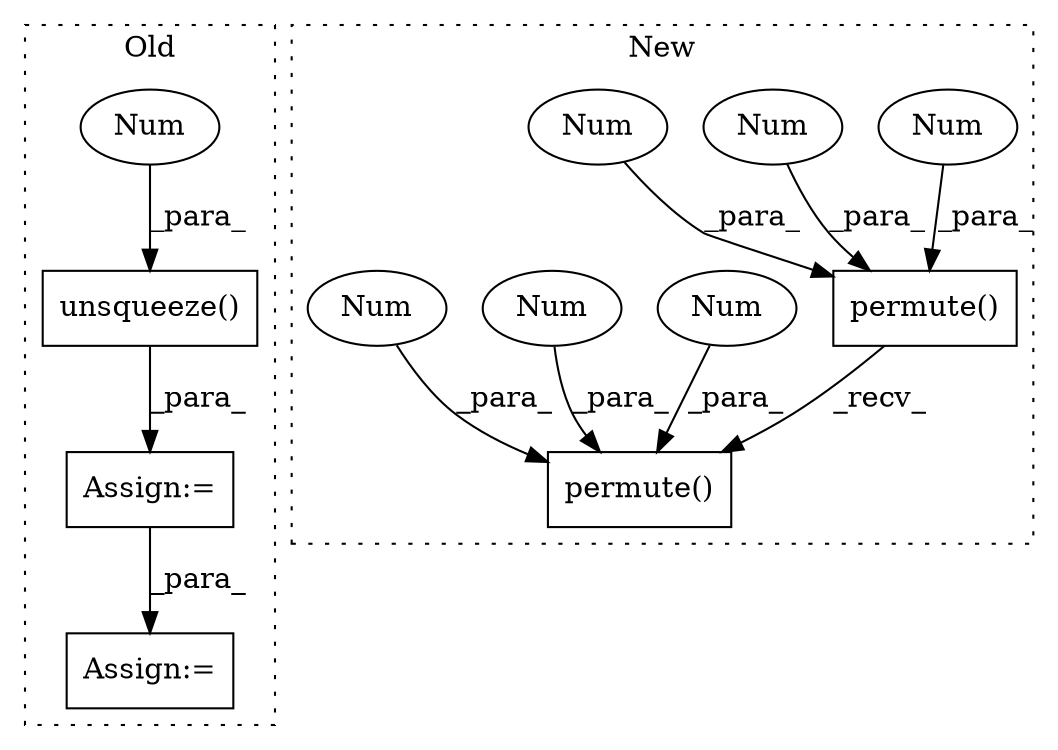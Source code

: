 digraph G {
subgraph cluster0 {
1 [label="unsqueeze()" a="75" s="1175,1202" l="26,1" shape="box"];
3 [label="Num" a="76" s="1201" l="1" shape="ellipse"];
11 [label="Assign:=" a="68" s="1172" l="3" shape="box"];
12 [label="Assign:=" a="68" s="1378" l="3" shape="box"];
label = "Old";
style="dotted";
}
subgraph cluster1 {
2 [label="permute()" a="75" s="6079,6135" l="46,1" shape="box"];
4 [label="Num" a="76" s="6134" l="1" shape="ellipse"];
5 [label="Num" a="76" s="6131" l="1" shape="ellipse"];
6 [label="Num" a="76" s="6128" l="1" shape="ellipse"];
7 [label="permute()" a="75" s="6190,6246" l="46,1" shape="box"];
8 [label="Num" a="76" s="6242" l="1" shape="ellipse"];
9 [label="Num" a="76" s="6245" l="1" shape="ellipse"];
10 [label="Num" a="76" s="6236" l="1" shape="ellipse"];
label = "New";
style="dotted";
}
1 -> 11 [label="_para_"];
2 -> 7 [label="_recv_"];
3 -> 1 [label="_para_"];
4 -> 2 [label="_para_"];
5 -> 2 [label="_para_"];
6 -> 2 [label="_para_"];
8 -> 7 [label="_para_"];
9 -> 7 [label="_para_"];
10 -> 7 [label="_para_"];
11 -> 12 [label="_para_"];
}